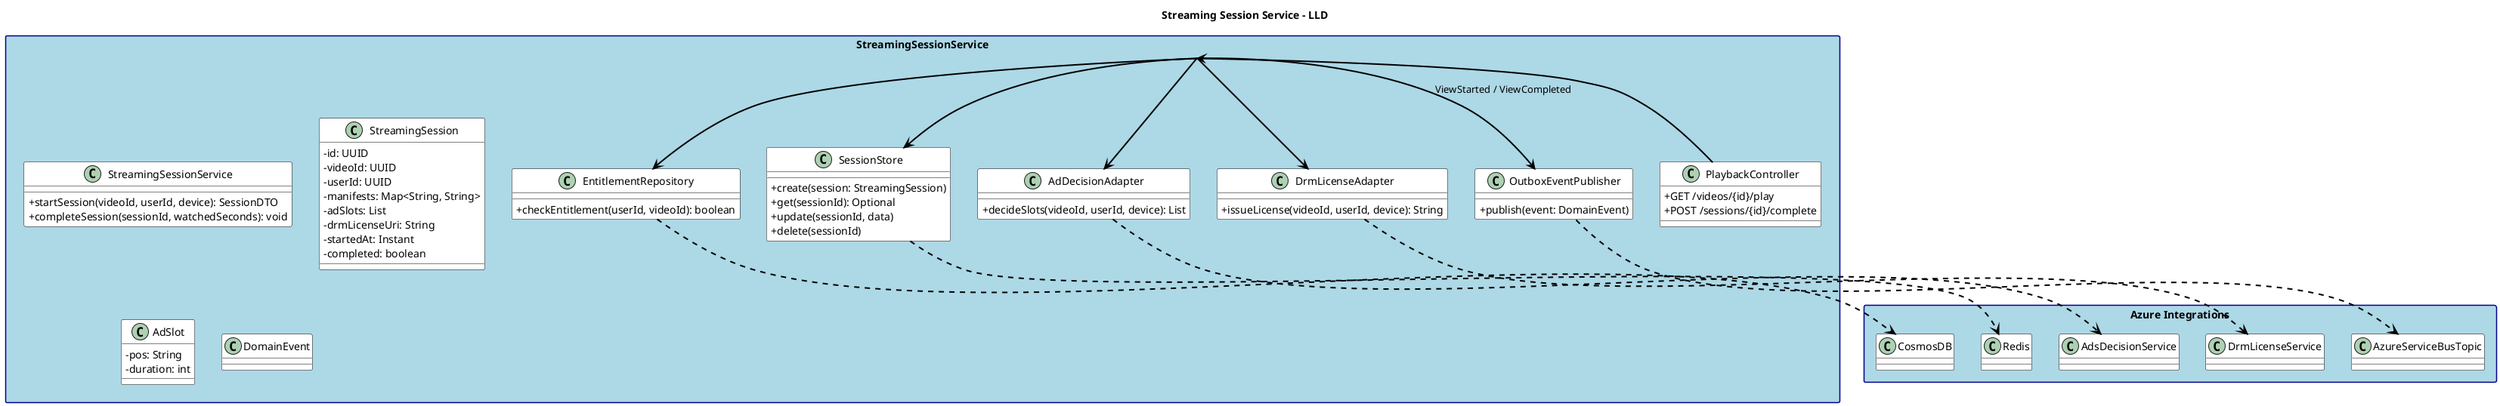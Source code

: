 @startuml
title Streaming Session Service - LLD

skinparam shadowing false
skinparam packageStyle rectangle
skinparam classAttributeIconSize 0
skinparam fontName "Helvetica"
skinparam titleFontName "Helvetica"
skinparam legendFontName "Helvetica"
skinparam noteFontName "Helvetica"
skinparam backgroundColor white
skinparam packageBackgroundColor lightblue
skinparam packageBorderColor darkblue
skinparam classBackgroundColor white
skinparam classBorderColor black
skinparam interfaceBackgroundColor lightgreen
skinparam interfaceBorderColor black
skinparam enumBackgroundColor lightyellow
skinparam enumBorderColor black
skinparam arrowColor black
skinparam arrowThickness 2


package "StreamingSessionService" {
class PlaybackController {
+GET /videos/{id}/play
+POST /sessions/{id}/complete
}

class StreamingSessionService {
+startSession(videoId, userId, device): SessionDTO
+completeSession(sessionId, watchedSeconds): void
}

class EntitlementRepository {
+checkEntitlement(userId, videoId): boolean
}

class SessionStore {
+create(session: StreamingSession)
+get(sessionId): Optional
+update(sessionId, data)
+delete(sessionId)
}

class StreamingSession {
-id: UUID
-videoId: UUID
-userId: UUID
-manifests: Map<String, String>
-adSlots: List
-drmLicenseUri: String
-startedAt: Instant
-completed: boolean
}

class AdDecisionAdapter {
+decideSlots(videoId, userId, device): List
}

class DrmLicenseAdapter {
+issueLicense(videoId, userId, device): String
}

class OutboxEventPublisher {
+publish(event: DomainEvent)
}

class AdSlot {
-pos: String
-duration: int
}
class DomainEvent {}
}

package "Azure Integrations" {
class Redis
class CosmosDB
class AzureServiceBusTopic
class AdsDecisionService
class DrmLicenseService
}

PlaybackController --> StreamingSessionService
StreamingSessionService --> EntitlementRepository
StreamingSessionService --> SessionStore
StreamingSessionService --> AdDecisionAdapter
StreamingSessionService --> DrmLicenseAdapter
StreamingSessionService --> OutboxEventPublisher : "ViewStarted / ViewCompleted"
SessionStore ..> Redis
EntitlementRepository ..> CosmosDB
AdDecisionAdapter ..> AdsDecisionService
DrmLicenseAdapter ..> DrmLicenseService
OutboxEventPublisher ..> AzureServiceBusTopic

@enduml
